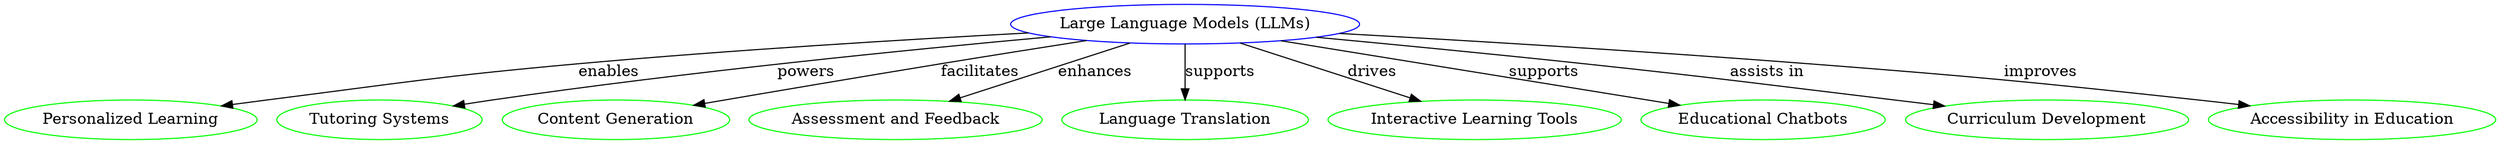 // Knowledge Graph
digraph {
	1 [label="Large Language Models (LLMs)" color=blue]
	2 [label="Personalized Learning" color=green]
	3 [label="Tutoring Systems" color=green]
	4 [label="Content Generation" color=green]
	5 [label="Assessment and Feedback" color=green]
	6 [label="Language Translation" color=green]
	7 [label="Interactive Learning Tools" color=green]
	8 [label="Educational Chatbots" color=green]
	9 [label="Curriculum Development" color=green]
	10 [label="Accessibility in Education" color=green]
	1 -> 2 [label=enables color=black]
	1 -> 3 [label=powers color=black]
	1 -> 4 [label=facilitates color=black]
	1 -> 5 [label=enhances color=black]
	1 -> 6 [label=supports color=black]
	1 -> 7 [label=drives color=black]
	1 -> 8 [label=supports color=black]
	1 -> 9 [label="assists in" color=black]
	1 -> 10 [label=improves color=black]
}
